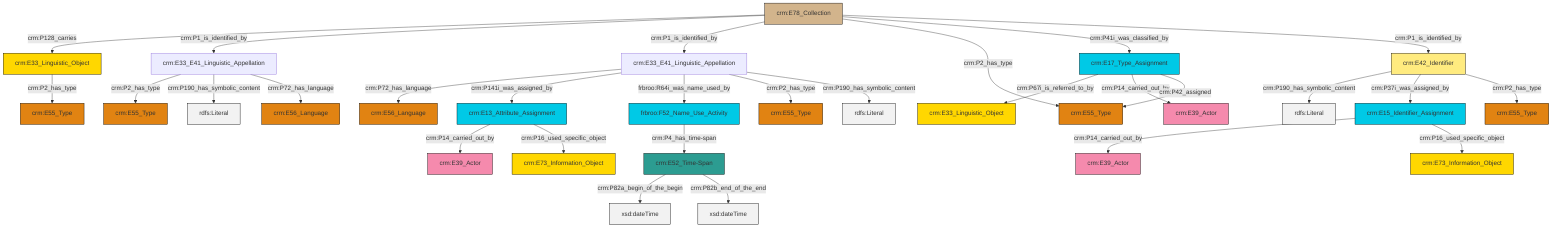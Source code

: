 graph TD
classDef Literal fill:#f2f2f2,stroke:#000000;
classDef CRM_Entity fill:#FFFFFF,stroke:#000000;
classDef Temporal_Entity fill:#00C9E6, stroke:#000000;
classDef Type fill:#E18312, stroke:#000000;
classDef Time-Span fill:#2C9C91, stroke:#000000;
classDef Appellation fill:#FFEB7F, stroke:#000000;
classDef Place fill:#008836, stroke:#000000;
classDef Persistent_Item fill:#B266B2, stroke:#000000;
classDef Conceptual_Object fill:#FFD700, stroke:#000000;
classDef Physical_Thing fill:#D2B48C, stroke:#000000;
classDef Actor fill:#f58aad, stroke:#000000;
classDef PC_Classes fill:#4ce600, stroke:#000000;
classDef Multi fill:#cccccc,stroke:#000000;

0["crm:E78_Collection"]:::Physical_Thing -->|crm:P128_carries| 1["crm:E33_Linguistic_Object"]:::Conceptual_Object
2["frbroo:F52_Name_Use_Activity"]:::Temporal_Entity -->|crm:P4_has_time-span| 3["crm:E52_Time-Span"]:::Time-Span
4["crm:E33_E41_Linguistic_Appellation"]:::Default -->|crm:P72_has_language| 5["crm:E56_Language"]:::Type
0["crm:E78_Collection"]:::Physical_Thing -->|crm:P1_is_identified_by| 12["crm:E33_E41_Linguistic_Appellation"]:::Default
4["crm:E33_E41_Linguistic_Appellation"]:::Default -->|crm:P141i_was_assigned_by| 15["crm:E13_Attribute_Assignment"]:::Temporal_Entity
0["crm:E78_Collection"]:::Physical_Thing -->|crm:P1_is_identified_by| 4["crm:E33_E41_Linguistic_Appellation"]:::Default
16["crm:E42_Identifier"]:::Appellation -->|crm:P190_has_symbolic_content| 17[rdfs:Literal]:::Literal
3["crm:E52_Time-Span"]:::Time-Span -->|crm:P82a_begin_of_the_begin| 18[xsd:dateTime]:::Literal
6["crm:E17_Type_Assignment"]:::Temporal_Entity -->|crm:P67i_is_referred_to_by| 10["crm:E33_Linguistic_Object"]:::Conceptual_Object
0["crm:E78_Collection"]:::Physical_Thing -->|crm:P2_has_type| 19["crm:E55_Type"]:::Type
4["crm:E33_E41_Linguistic_Appellation"]:::Default -->|frbroo:R64i_was_name_used_by| 2["frbroo:F52_Name_Use_Activity"]:::Temporal_Entity
6["crm:E17_Type_Assignment"]:::Temporal_Entity -->|crm:P14_carried_out_by| 20["crm:E39_Actor"]:::Actor
15["crm:E13_Attribute_Assignment"]:::Temporal_Entity -->|crm:P14_carried_out_by| 13["crm:E39_Actor"]:::Actor
6["crm:E17_Type_Assignment"]:::Temporal_Entity -->|crm:P42_assigned| 19["crm:E55_Type"]:::Type
1["crm:E33_Linguistic_Object"]:::Conceptual_Object -->|crm:P2_has_type| 29["crm:E55_Type"]:::Type
12["crm:E33_E41_Linguistic_Appellation"]:::Default -->|crm:P2_has_type| 30["crm:E55_Type"]:::Type
16["crm:E42_Identifier"]:::Appellation -->|crm:P37i_was_assigned_by| 36["crm:E15_Identifier_Assignment"]:::Temporal_Entity
0["crm:E78_Collection"]:::Physical_Thing -->|crm:P41i_was_classified_by| 6["crm:E17_Type_Assignment"]:::Temporal_Entity
12["crm:E33_E41_Linguistic_Appellation"]:::Default -->|crm:P190_has_symbolic_content| 38[rdfs:Literal]:::Literal
36["crm:E15_Identifier_Assignment"]:::Temporal_Entity -->|crm:P14_carried_out_by| 24["crm:E39_Actor"]:::Actor
12["crm:E33_E41_Linguistic_Appellation"]:::Default -->|crm:P72_has_language| 39["crm:E56_Language"]:::Type
4["crm:E33_E41_Linguistic_Appellation"]:::Default -->|crm:P2_has_type| 8["crm:E55_Type"]:::Type
36["crm:E15_Identifier_Assignment"]:::Temporal_Entity -->|crm:P16_used_specific_object| 27["crm:E73_Information_Object"]:::Conceptual_Object
16["crm:E42_Identifier"]:::Appellation -->|crm:P2_has_type| 41["crm:E55_Type"]:::Type
4["crm:E33_E41_Linguistic_Appellation"]:::Default -->|crm:P190_has_symbolic_content| 44[rdfs:Literal]:::Literal
0["crm:E78_Collection"]:::Physical_Thing -->|crm:P1_is_identified_by| 16["crm:E42_Identifier"]:::Appellation
3["crm:E52_Time-Span"]:::Time-Span -->|crm:P82b_end_of_the_end| 47[xsd:dateTime]:::Literal
15["crm:E13_Attribute_Assignment"]:::Temporal_Entity -->|crm:P16_used_specific_object| 48["crm:E73_Information_Object"]:::Conceptual_Object
